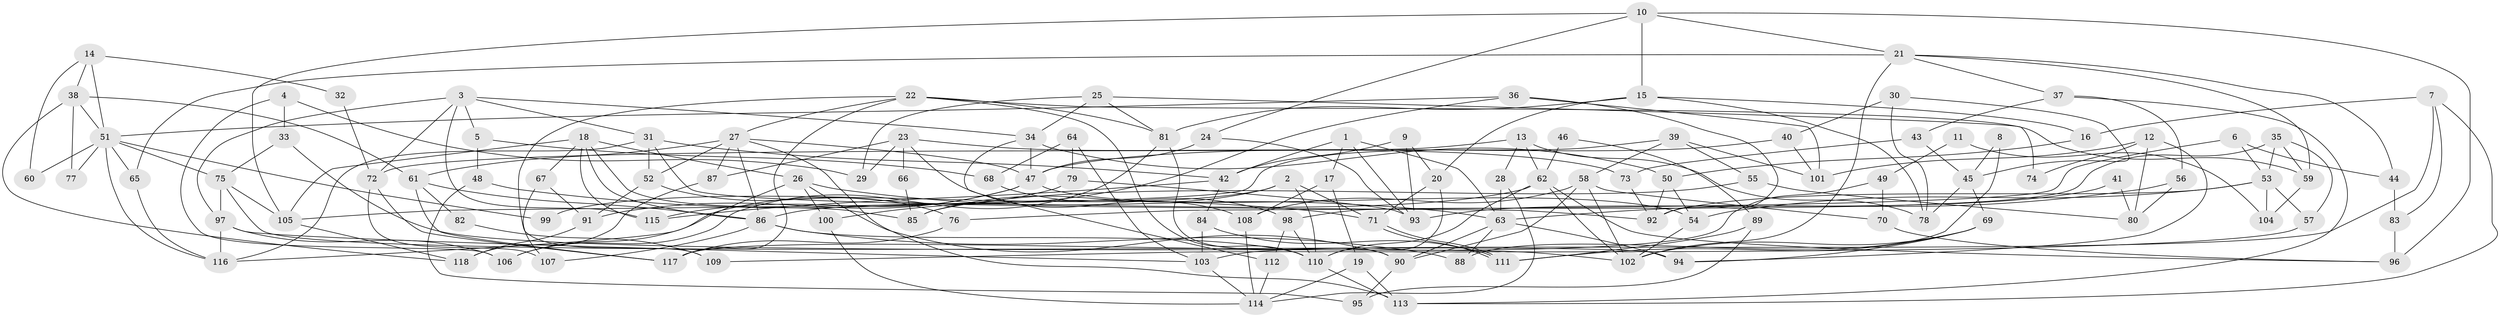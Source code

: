 // Generated by graph-tools (version 1.1) at 2025/50/03/09/25 03:50:13]
// undirected, 118 vertices, 236 edges
graph export_dot {
graph [start="1"]
  node [color=gray90,style=filled];
  1;
  2;
  3;
  4;
  5;
  6;
  7;
  8;
  9;
  10;
  11;
  12;
  13;
  14;
  15;
  16;
  17;
  18;
  19;
  20;
  21;
  22;
  23;
  24;
  25;
  26;
  27;
  28;
  29;
  30;
  31;
  32;
  33;
  34;
  35;
  36;
  37;
  38;
  39;
  40;
  41;
  42;
  43;
  44;
  45;
  46;
  47;
  48;
  49;
  50;
  51;
  52;
  53;
  54;
  55;
  56;
  57;
  58;
  59;
  60;
  61;
  62;
  63;
  64;
  65;
  66;
  67;
  68;
  69;
  70;
  71;
  72;
  73;
  74;
  75;
  76;
  77;
  78;
  79;
  80;
  81;
  82;
  83;
  84;
  85;
  86;
  87;
  88;
  89;
  90;
  91;
  92;
  93;
  94;
  95;
  96;
  97;
  98;
  99;
  100;
  101;
  102;
  103;
  104;
  105;
  106;
  107;
  108;
  109;
  110;
  111;
  112;
  113;
  114;
  115;
  116;
  117;
  118;
  1 -- 63;
  1 -- 42;
  1 -- 17;
  1 -- 93;
  2 -- 71;
  2 -- 110;
  2 -- 85;
  2 -- 99;
  3 -- 115;
  3 -- 34;
  3 -- 5;
  3 -- 31;
  3 -- 72;
  3 -- 97;
  4 -- 106;
  4 -- 29;
  4 -- 33;
  5 -- 68;
  5 -- 48;
  6 -- 44;
  6 -- 53;
  6 -- 76;
  7 -- 113;
  7 -- 16;
  7 -- 83;
  7 -- 103;
  8 -- 45;
  8 -- 88;
  9 -- 20;
  9 -- 42;
  9 -- 93;
  10 -- 105;
  10 -- 21;
  10 -- 15;
  10 -- 24;
  10 -- 96;
  11 -- 49;
  11 -- 104;
  12 -- 94;
  12 -- 101;
  12 -- 74;
  12 -- 80;
  13 -- 72;
  13 -- 78;
  13 -- 28;
  13 -- 62;
  14 -- 38;
  14 -- 51;
  14 -- 32;
  14 -- 60;
  15 -- 81;
  15 -- 16;
  15 -- 20;
  15 -- 78;
  16 -- 50;
  17 -- 19;
  17 -- 108;
  18 -- 86;
  18 -- 26;
  18 -- 67;
  18 -- 85;
  18 -- 105;
  18 -- 115;
  19 -- 114;
  19 -- 113;
  20 -- 110;
  20 -- 71;
  21 -- 65;
  21 -- 102;
  21 -- 37;
  21 -- 44;
  21 -- 59;
  22 -- 27;
  22 -- 81;
  22 -- 59;
  22 -- 109;
  22 -- 110;
  22 -- 117;
  23 -- 108;
  23 -- 87;
  23 -- 29;
  23 -- 66;
  23 -- 73;
  24 -- 93;
  24 -- 47;
  25 -- 34;
  25 -- 81;
  25 -- 29;
  25 -- 74;
  26 -- 63;
  26 -- 90;
  26 -- 100;
  26 -- 106;
  27 -- 52;
  27 -- 61;
  27 -- 47;
  27 -- 86;
  27 -- 87;
  27 -- 113;
  28 -- 114;
  28 -- 63;
  30 -- 40;
  30 -- 78;
  30 -- 45;
  31 -- 92;
  31 -- 42;
  31 -- 52;
  31 -- 116;
  32 -- 72;
  33 -- 75;
  33 -- 102;
  34 -- 50;
  34 -- 47;
  34 -- 112;
  35 -- 53;
  35 -- 59;
  35 -- 57;
  35 -- 98;
  36 -- 51;
  36 -- 100;
  36 -- 92;
  36 -- 101;
  37 -- 113;
  37 -- 43;
  37 -- 56;
  38 -- 118;
  38 -- 61;
  38 -- 51;
  38 -- 77;
  39 -- 105;
  39 -- 58;
  39 -- 55;
  39 -- 101;
  40 -- 47;
  40 -- 101;
  41 -- 80;
  41 -- 93;
  42 -- 115;
  42 -- 84;
  43 -- 45;
  43 -- 73;
  44 -- 83;
  45 -- 69;
  45 -- 78;
  46 -- 62;
  46 -- 89;
  47 -- 54;
  47 -- 91;
  47 -- 115;
  48 -- 71;
  48 -- 95;
  49 -- 117;
  49 -- 70;
  50 -- 54;
  50 -- 92;
  51 -- 116;
  51 -- 60;
  51 -- 65;
  51 -- 75;
  51 -- 77;
  51 -- 99;
  52 -- 91;
  52 -- 76;
  53 -- 92;
  53 -- 54;
  53 -- 57;
  53 -- 104;
  54 -- 102;
  55 -- 85;
  55 -- 80;
  56 -- 80;
  56 -- 63;
  57 -- 109;
  58 -- 108;
  58 -- 102;
  58 -- 70;
  58 -- 90;
  59 -- 104;
  61 -- 117;
  61 -- 86;
  61 -- 82;
  62 -- 86;
  62 -- 96;
  62 -- 102;
  62 -- 110;
  63 -- 88;
  63 -- 90;
  63 -- 94;
  64 -- 79;
  64 -- 103;
  64 -- 68;
  65 -- 116;
  66 -- 85;
  67 -- 107;
  67 -- 91;
  68 -- 98;
  69 -- 94;
  69 -- 102;
  69 -- 111;
  70 -- 96;
  71 -- 111;
  71 -- 111;
  72 -- 117;
  72 -- 107;
  73 -- 92;
  75 -- 97;
  75 -- 94;
  75 -- 105;
  76 -- 117;
  79 -- 93;
  79 -- 116;
  81 -- 90;
  81 -- 106;
  82 -- 109;
  83 -- 96;
  84 -- 111;
  84 -- 103;
  86 -- 110;
  86 -- 88;
  86 -- 107;
  87 -- 118;
  89 -- 95;
  89 -- 111;
  90 -- 95;
  91 -- 118;
  97 -- 103;
  97 -- 106;
  97 -- 116;
  98 -- 110;
  98 -- 112;
  100 -- 114;
  103 -- 114;
  105 -- 118;
  108 -- 114;
  110 -- 113;
  112 -- 114;
}
